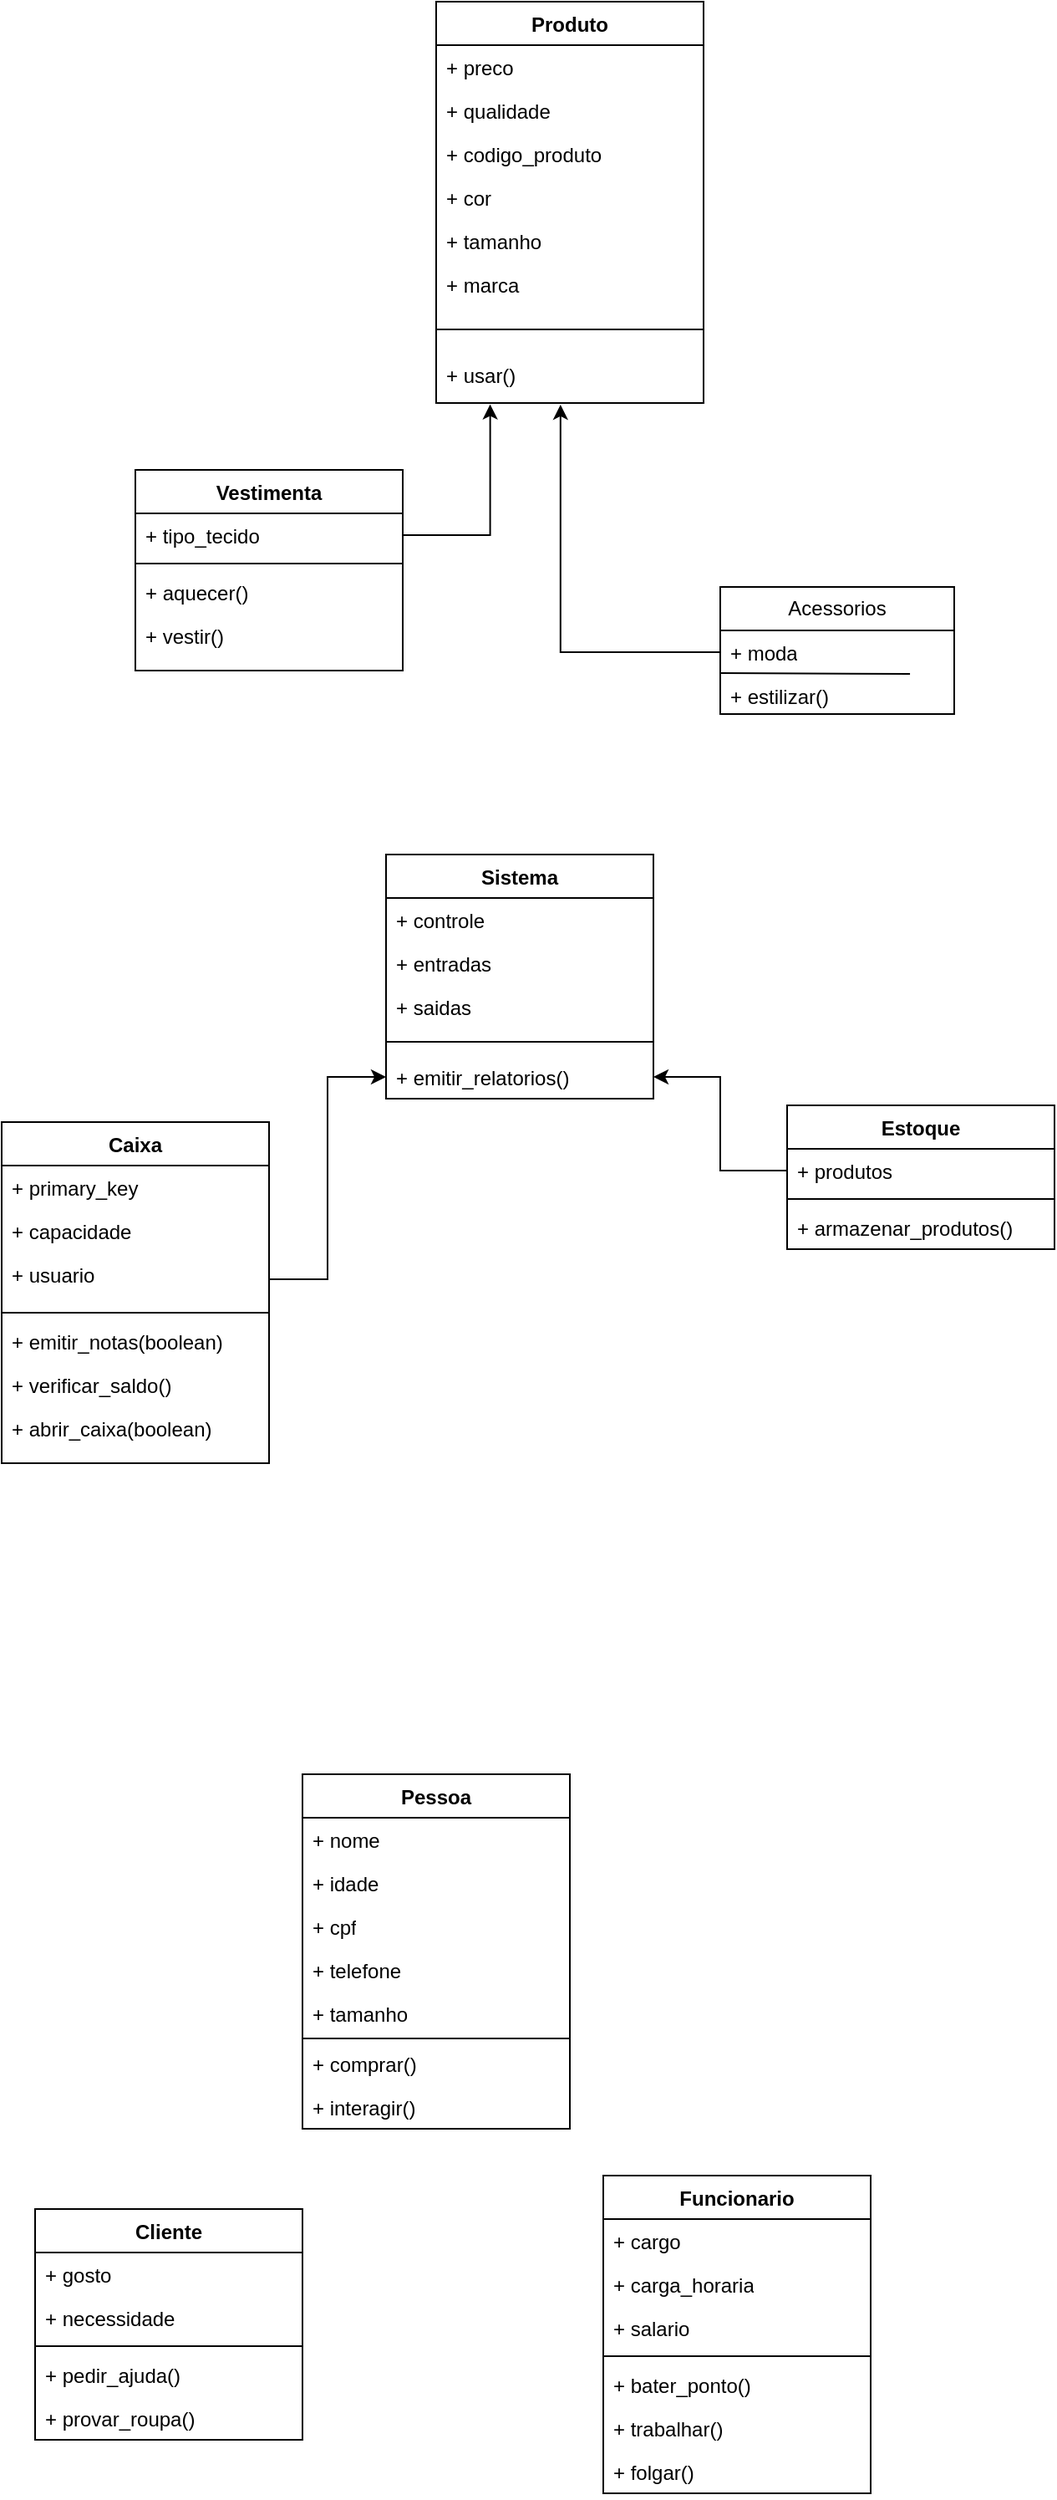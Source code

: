 <mxfile version="21.5.1" type="github">
  <diagram name="Página-1" id="1p_MDSYld_8xgl0MGJyo">
    <mxGraphModel dx="974" dy="1623" grid="1" gridSize="10" guides="1" tooltips="1" connect="1" arrows="1" fold="1" page="1" pageScale="1" pageWidth="827" pageHeight="1169" math="0" shadow="0">
      <root>
        <mxCell id="0" />
        <mxCell id="1" parent="0" />
        <mxCell id="G8MezMfhQYHrkdRyHG9K-11" value="Produto" style="swimlane;fontStyle=1;align=center;verticalAlign=top;childLayout=stackLayout;horizontal=1;startSize=26;horizontalStack=0;resizeParent=1;resizeParentMax=0;resizeLast=0;collapsible=1;marginBottom=0;whiteSpace=wrap;html=1;" vertex="1" parent="1">
          <mxGeometry x="310" y="-630" width="160" height="240" as="geometry" />
        </mxCell>
        <mxCell id="G8MezMfhQYHrkdRyHG9K-12" value="+ preco" style="text;strokeColor=none;fillColor=none;align=left;verticalAlign=top;spacingLeft=4;spacingRight=4;overflow=hidden;rotatable=0;points=[[0,0.5],[1,0.5]];portConstraint=eastwest;whiteSpace=wrap;html=1;" vertex="1" parent="G8MezMfhQYHrkdRyHG9K-11">
          <mxGeometry y="26" width="160" height="26" as="geometry" />
        </mxCell>
        <mxCell id="G8MezMfhQYHrkdRyHG9K-15" value="+ qualidade" style="text;strokeColor=none;fillColor=none;align=left;verticalAlign=top;spacingLeft=4;spacingRight=4;overflow=hidden;rotatable=0;points=[[0,0.5],[1,0.5]];portConstraint=eastwest;whiteSpace=wrap;html=1;" vertex="1" parent="G8MezMfhQYHrkdRyHG9K-11">
          <mxGeometry y="52" width="160" height="26" as="geometry" />
        </mxCell>
        <mxCell id="G8MezMfhQYHrkdRyHG9K-17" value="+ codigo_produto" style="text;strokeColor=none;fillColor=none;align=left;verticalAlign=top;spacingLeft=4;spacingRight=4;overflow=hidden;rotatable=0;points=[[0,0.5],[1,0.5]];portConstraint=eastwest;whiteSpace=wrap;html=1;" vertex="1" parent="G8MezMfhQYHrkdRyHG9K-11">
          <mxGeometry y="78" width="160" height="26" as="geometry" />
        </mxCell>
        <mxCell id="G8MezMfhQYHrkdRyHG9K-16" value="+ cor" style="text;strokeColor=none;fillColor=none;align=left;verticalAlign=top;spacingLeft=4;spacingRight=4;overflow=hidden;rotatable=0;points=[[0,0.5],[1,0.5]];portConstraint=eastwest;whiteSpace=wrap;html=1;" vertex="1" parent="G8MezMfhQYHrkdRyHG9K-11">
          <mxGeometry y="104" width="160" height="26" as="geometry" />
        </mxCell>
        <mxCell id="G8MezMfhQYHrkdRyHG9K-18" value="+ tamanho" style="text;strokeColor=none;fillColor=none;align=left;verticalAlign=top;spacingLeft=4;spacingRight=4;overflow=hidden;rotatable=0;points=[[0,0.5],[1,0.5]];portConstraint=eastwest;whiteSpace=wrap;html=1;" vertex="1" parent="G8MezMfhQYHrkdRyHG9K-11">
          <mxGeometry y="130" width="160" height="26" as="geometry" />
        </mxCell>
        <mxCell id="G8MezMfhQYHrkdRyHG9K-19" value="+ marca" style="text;strokeColor=none;fillColor=none;align=left;verticalAlign=top;spacingLeft=4;spacingRight=4;overflow=hidden;rotatable=0;points=[[0,0.5],[1,0.5]];portConstraint=eastwest;whiteSpace=wrap;html=1;" vertex="1" parent="G8MezMfhQYHrkdRyHG9K-11">
          <mxGeometry y="156" width="160" height="26" as="geometry" />
        </mxCell>
        <mxCell id="G8MezMfhQYHrkdRyHG9K-13" value="" style="line;strokeWidth=1;fillColor=none;align=left;verticalAlign=middle;spacingTop=-1;spacingLeft=3;spacingRight=3;rotatable=0;labelPosition=right;points=[];portConstraint=eastwest;strokeColor=inherit;" vertex="1" parent="G8MezMfhQYHrkdRyHG9K-11">
          <mxGeometry y="182" width="160" height="28" as="geometry" />
        </mxCell>
        <mxCell id="G8MezMfhQYHrkdRyHG9K-14" value="+ usar()" style="text;strokeColor=none;fillColor=none;align=left;verticalAlign=top;spacingLeft=4;spacingRight=4;overflow=hidden;rotatable=0;points=[[0,0.5],[1,0.5]];portConstraint=eastwest;whiteSpace=wrap;html=1;" vertex="1" parent="G8MezMfhQYHrkdRyHG9K-11">
          <mxGeometry y="210" width="160" height="30" as="geometry" />
        </mxCell>
        <mxCell id="G8MezMfhQYHrkdRyHG9K-21" value="Vestimenta" style="swimlane;fontStyle=1;align=center;verticalAlign=top;childLayout=stackLayout;horizontal=1;startSize=26;horizontalStack=0;resizeParent=1;resizeParentMax=0;resizeLast=0;collapsible=1;marginBottom=0;whiteSpace=wrap;html=1;" vertex="1" parent="1">
          <mxGeometry x="130" y="-350" width="160" height="120" as="geometry" />
        </mxCell>
        <mxCell id="G8MezMfhQYHrkdRyHG9K-22" value="+ tipo_tecido" style="text;strokeColor=none;fillColor=none;align=left;verticalAlign=top;spacingLeft=4;spacingRight=4;overflow=hidden;rotatable=0;points=[[0,0.5],[1,0.5]];portConstraint=eastwest;whiteSpace=wrap;html=1;" vertex="1" parent="G8MezMfhQYHrkdRyHG9K-21">
          <mxGeometry y="26" width="160" height="26" as="geometry" />
        </mxCell>
        <mxCell id="G8MezMfhQYHrkdRyHG9K-23" value="" style="line;strokeWidth=1;fillColor=none;align=left;verticalAlign=middle;spacingTop=-1;spacingLeft=3;spacingRight=3;rotatable=0;labelPosition=right;points=[];portConstraint=eastwest;strokeColor=inherit;" vertex="1" parent="G8MezMfhQYHrkdRyHG9K-21">
          <mxGeometry y="52" width="160" height="8" as="geometry" />
        </mxCell>
        <mxCell id="G8MezMfhQYHrkdRyHG9K-25" value="+ aquecer()" style="text;strokeColor=none;fillColor=none;align=left;verticalAlign=top;spacingLeft=4;spacingRight=4;overflow=hidden;rotatable=0;points=[[0,0.5],[1,0.5]];portConstraint=eastwest;whiteSpace=wrap;html=1;" vertex="1" parent="G8MezMfhQYHrkdRyHG9K-21">
          <mxGeometry y="60" width="160" height="26" as="geometry" />
        </mxCell>
        <mxCell id="G8MezMfhQYHrkdRyHG9K-24" value="+ vestir()" style="text;strokeColor=none;fillColor=none;align=left;verticalAlign=top;spacingLeft=4;spacingRight=4;overflow=hidden;rotatable=0;points=[[0,0.5],[1,0.5]];portConstraint=eastwest;whiteSpace=wrap;html=1;" vertex="1" parent="G8MezMfhQYHrkdRyHG9K-21">
          <mxGeometry y="86" width="160" height="34" as="geometry" />
        </mxCell>
        <mxCell id="G8MezMfhQYHrkdRyHG9K-26" value="Acessorios" style="swimlane;fontStyle=0;childLayout=stackLayout;horizontal=1;startSize=26;fillColor=none;horizontalStack=0;resizeParent=1;resizeParentMax=0;resizeLast=0;collapsible=1;marginBottom=0;whiteSpace=wrap;html=1;" vertex="1" parent="1">
          <mxGeometry x="480" y="-280" width="140" height="76" as="geometry" />
        </mxCell>
        <mxCell id="G8MezMfhQYHrkdRyHG9K-27" value="+ moda" style="text;strokeColor=none;fillColor=none;align=left;verticalAlign=top;spacingLeft=4;spacingRight=4;overflow=hidden;rotatable=0;points=[[0,0.5],[1,0.5]];portConstraint=eastwest;whiteSpace=wrap;html=1;" vertex="1" parent="G8MezMfhQYHrkdRyHG9K-26">
          <mxGeometry y="26" width="140" height="26" as="geometry" />
        </mxCell>
        <mxCell id="G8MezMfhQYHrkdRyHG9K-34" value="" style="endArrow=none;html=1;rounded=0;entryX=0.811;entryY=1;entryDx=0;entryDy=0;entryPerimeter=0;" edge="1" parent="G8MezMfhQYHrkdRyHG9K-26" target="G8MezMfhQYHrkdRyHG9K-27">
          <mxGeometry width="50" height="50" relative="1" as="geometry">
            <mxPoint y="51.5" as="sourcePoint" />
            <mxPoint x="100" y="51.5" as="targetPoint" />
          </mxGeometry>
        </mxCell>
        <mxCell id="G8MezMfhQYHrkdRyHG9K-28" value="+ estilizar()" style="text;strokeColor=none;fillColor=none;align=left;verticalAlign=top;spacingLeft=4;spacingRight=4;overflow=hidden;rotatable=0;points=[[0,0.5],[1,0.5]];portConstraint=eastwest;whiteSpace=wrap;html=1;" vertex="1" parent="G8MezMfhQYHrkdRyHG9K-26">
          <mxGeometry y="52" width="140" height="24" as="geometry" />
        </mxCell>
        <mxCell id="G8MezMfhQYHrkdRyHG9K-49" style="edgeStyle=orthogonalEdgeStyle;rounded=0;orthogonalLoop=1;jettySize=auto;html=1;exitX=1;exitY=0.5;exitDx=0;exitDy=0;entryX=0.202;entryY=1.027;entryDx=0;entryDy=0;entryPerimeter=0;" edge="1" parent="1" source="G8MezMfhQYHrkdRyHG9K-22" target="G8MezMfhQYHrkdRyHG9K-14">
          <mxGeometry relative="1" as="geometry">
            <mxPoint x="420" y="80" as="targetPoint" />
          </mxGeometry>
        </mxCell>
        <mxCell id="G8MezMfhQYHrkdRyHG9K-54" value="Sistema" style="swimlane;fontStyle=1;align=center;verticalAlign=top;childLayout=stackLayout;horizontal=1;startSize=26;horizontalStack=0;resizeParent=1;resizeParentMax=0;resizeLast=0;collapsible=1;marginBottom=0;whiteSpace=wrap;html=1;" vertex="1" parent="1">
          <mxGeometry x="280" y="-120" width="160" height="146" as="geometry" />
        </mxCell>
        <mxCell id="G8MezMfhQYHrkdRyHG9K-55" value="+ controle" style="text;strokeColor=none;fillColor=none;align=left;verticalAlign=top;spacingLeft=4;spacingRight=4;overflow=hidden;rotatable=0;points=[[0,0.5],[1,0.5]];portConstraint=eastwest;whiteSpace=wrap;html=1;" vertex="1" parent="G8MezMfhQYHrkdRyHG9K-54">
          <mxGeometry y="26" width="160" height="26" as="geometry" />
        </mxCell>
        <mxCell id="G8MezMfhQYHrkdRyHG9K-58" value="+ entradas" style="text;strokeColor=none;fillColor=none;align=left;verticalAlign=top;spacingLeft=4;spacingRight=4;overflow=hidden;rotatable=0;points=[[0,0.5],[1,0.5]];portConstraint=eastwest;whiteSpace=wrap;html=1;" vertex="1" parent="G8MezMfhQYHrkdRyHG9K-54">
          <mxGeometry y="52" width="160" height="26" as="geometry" />
        </mxCell>
        <mxCell id="G8MezMfhQYHrkdRyHG9K-59" value="+ saidas" style="text;strokeColor=none;fillColor=none;align=left;verticalAlign=top;spacingLeft=4;spacingRight=4;overflow=hidden;rotatable=0;points=[[0,0.5],[1,0.5]];portConstraint=eastwest;whiteSpace=wrap;html=1;" vertex="1" parent="G8MezMfhQYHrkdRyHG9K-54">
          <mxGeometry y="78" width="160" height="26" as="geometry" />
        </mxCell>
        <mxCell id="G8MezMfhQYHrkdRyHG9K-56" value="" style="line;strokeWidth=1;fillColor=none;align=left;verticalAlign=middle;spacingTop=-1;spacingLeft=3;spacingRight=3;rotatable=0;labelPosition=right;points=[];portConstraint=eastwest;strokeColor=inherit;" vertex="1" parent="G8MezMfhQYHrkdRyHG9K-54">
          <mxGeometry y="104" width="160" height="16" as="geometry" />
        </mxCell>
        <mxCell id="G8MezMfhQYHrkdRyHG9K-63" value="+ emitir_relatorios()" style="text;strokeColor=none;fillColor=none;align=left;verticalAlign=top;spacingLeft=4;spacingRight=4;overflow=hidden;rotatable=0;points=[[0,0.5],[1,0.5]];portConstraint=eastwest;whiteSpace=wrap;html=1;" vertex="1" parent="G8MezMfhQYHrkdRyHG9K-54">
          <mxGeometry y="120" width="160" height="26" as="geometry" />
        </mxCell>
        <mxCell id="G8MezMfhQYHrkdRyHG9K-64" value="Caixa" style="swimlane;fontStyle=1;align=center;verticalAlign=top;childLayout=stackLayout;horizontal=1;startSize=26;horizontalStack=0;resizeParent=1;resizeParentMax=0;resizeLast=0;collapsible=1;marginBottom=0;whiteSpace=wrap;html=1;" vertex="1" parent="1">
          <mxGeometry x="50" y="40" width="160" height="204" as="geometry" />
        </mxCell>
        <mxCell id="G8MezMfhQYHrkdRyHG9K-68" value="+ primary_key" style="text;strokeColor=none;fillColor=none;align=left;verticalAlign=top;spacingLeft=4;spacingRight=4;overflow=hidden;rotatable=0;points=[[0,0.5],[1,0.5]];portConstraint=eastwest;whiteSpace=wrap;html=1;" vertex="1" parent="G8MezMfhQYHrkdRyHG9K-64">
          <mxGeometry y="26" width="160" height="26" as="geometry" />
        </mxCell>
        <mxCell id="G8MezMfhQYHrkdRyHG9K-69" value="+ capacidade" style="text;strokeColor=none;fillColor=none;align=left;verticalAlign=top;spacingLeft=4;spacingRight=4;overflow=hidden;rotatable=0;points=[[0,0.5],[1,0.5]];portConstraint=eastwest;whiteSpace=wrap;html=1;" vertex="1" parent="G8MezMfhQYHrkdRyHG9K-64">
          <mxGeometry y="52" width="160" height="26" as="geometry" />
        </mxCell>
        <mxCell id="G8MezMfhQYHrkdRyHG9K-65" value="+ usuario" style="text;strokeColor=none;fillColor=none;align=left;verticalAlign=top;spacingLeft=4;spacingRight=4;overflow=hidden;rotatable=0;points=[[0,0.5],[1,0.5]];portConstraint=eastwest;whiteSpace=wrap;html=1;" vertex="1" parent="G8MezMfhQYHrkdRyHG9K-64">
          <mxGeometry y="78" width="160" height="32" as="geometry" />
        </mxCell>
        <mxCell id="G8MezMfhQYHrkdRyHG9K-66" value="" style="line;strokeWidth=1;fillColor=none;align=left;verticalAlign=middle;spacingTop=-1;spacingLeft=3;spacingRight=3;rotatable=0;labelPosition=right;points=[];portConstraint=eastwest;strokeColor=inherit;" vertex="1" parent="G8MezMfhQYHrkdRyHG9K-64">
          <mxGeometry y="110" width="160" height="8" as="geometry" />
        </mxCell>
        <mxCell id="G8MezMfhQYHrkdRyHG9K-70" value="+ emitir_notas(boolean)" style="text;strokeColor=none;fillColor=none;align=left;verticalAlign=top;spacingLeft=4;spacingRight=4;overflow=hidden;rotatable=0;points=[[0,0.5],[1,0.5]];portConstraint=eastwest;whiteSpace=wrap;html=1;" vertex="1" parent="G8MezMfhQYHrkdRyHG9K-64">
          <mxGeometry y="118" width="160" height="26" as="geometry" />
        </mxCell>
        <mxCell id="G8MezMfhQYHrkdRyHG9K-71" value="+ verificar_saldo()" style="text;strokeColor=none;fillColor=none;align=left;verticalAlign=top;spacingLeft=4;spacingRight=4;overflow=hidden;rotatable=0;points=[[0,0.5],[1,0.5]];portConstraint=eastwest;whiteSpace=wrap;html=1;" vertex="1" parent="G8MezMfhQYHrkdRyHG9K-64">
          <mxGeometry y="144" width="160" height="26" as="geometry" />
        </mxCell>
        <mxCell id="G8MezMfhQYHrkdRyHG9K-67" value="+ abrir_caixa(boolean)" style="text;strokeColor=none;fillColor=none;align=left;verticalAlign=top;spacingLeft=4;spacingRight=4;overflow=hidden;rotatable=0;points=[[0,0.5],[1,0.5]];portConstraint=eastwest;whiteSpace=wrap;html=1;" vertex="1" parent="G8MezMfhQYHrkdRyHG9K-64">
          <mxGeometry y="170" width="160" height="34" as="geometry" />
        </mxCell>
        <mxCell id="G8MezMfhQYHrkdRyHG9K-72" value="Estoque" style="swimlane;fontStyle=1;align=center;verticalAlign=top;childLayout=stackLayout;horizontal=1;startSize=26;horizontalStack=0;resizeParent=1;resizeParentMax=0;resizeLast=0;collapsible=1;marginBottom=0;whiteSpace=wrap;html=1;" vertex="1" parent="1">
          <mxGeometry x="520" y="30" width="160" height="86" as="geometry" />
        </mxCell>
        <mxCell id="G8MezMfhQYHrkdRyHG9K-73" value="+ produtos" style="text;strokeColor=none;fillColor=none;align=left;verticalAlign=top;spacingLeft=4;spacingRight=4;overflow=hidden;rotatable=0;points=[[0,0.5],[1,0.5]];portConstraint=eastwest;whiteSpace=wrap;html=1;" vertex="1" parent="G8MezMfhQYHrkdRyHG9K-72">
          <mxGeometry y="26" width="160" height="26" as="geometry" />
        </mxCell>
        <mxCell id="G8MezMfhQYHrkdRyHG9K-74" value="" style="line;strokeWidth=1;fillColor=none;align=left;verticalAlign=middle;spacingTop=-1;spacingLeft=3;spacingRight=3;rotatable=0;labelPosition=right;points=[];portConstraint=eastwest;strokeColor=inherit;" vertex="1" parent="G8MezMfhQYHrkdRyHG9K-72">
          <mxGeometry y="52" width="160" height="8" as="geometry" />
        </mxCell>
        <mxCell id="G8MezMfhQYHrkdRyHG9K-75" value="+ armazenar_produtos()" style="text;strokeColor=none;fillColor=none;align=left;verticalAlign=top;spacingLeft=4;spacingRight=4;overflow=hidden;rotatable=0;points=[[0,0.5],[1,0.5]];portConstraint=eastwest;whiteSpace=wrap;html=1;" vertex="1" parent="G8MezMfhQYHrkdRyHG9K-72">
          <mxGeometry y="60" width="160" height="26" as="geometry" />
        </mxCell>
        <mxCell id="G8MezMfhQYHrkdRyHG9K-79" style="edgeStyle=orthogonalEdgeStyle;rounded=0;orthogonalLoop=1;jettySize=auto;html=1;entryX=0.465;entryY=1.033;entryDx=0;entryDy=0;entryPerimeter=0;" edge="1" parent="1" source="G8MezMfhQYHrkdRyHG9K-27" target="G8MezMfhQYHrkdRyHG9K-14">
          <mxGeometry relative="1" as="geometry" />
        </mxCell>
        <mxCell id="G8MezMfhQYHrkdRyHG9K-81" style="edgeStyle=orthogonalEdgeStyle;rounded=0;orthogonalLoop=1;jettySize=auto;html=1;" edge="1" parent="1" source="G8MezMfhQYHrkdRyHG9K-65" target="G8MezMfhQYHrkdRyHG9K-63">
          <mxGeometry relative="1" as="geometry" />
        </mxCell>
        <mxCell id="G8MezMfhQYHrkdRyHG9K-82" style="edgeStyle=orthogonalEdgeStyle;rounded=0;orthogonalLoop=1;jettySize=auto;html=1;exitX=0;exitY=0.5;exitDx=0;exitDy=0;" edge="1" parent="1" source="G8MezMfhQYHrkdRyHG9K-73" target="G8MezMfhQYHrkdRyHG9K-63">
          <mxGeometry relative="1" as="geometry" />
        </mxCell>
        <mxCell id="G8MezMfhQYHrkdRyHG9K-83" value="Pessoa" style="swimlane;fontStyle=1;align=center;verticalAlign=top;childLayout=stackLayout;horizontal=1;startSize=26;horizontalStack=0;resizeParent=1;resizeParentMax=0;resizeLast=0;collapsible=1;marginBottom=0;whiteSpace=wrap;html=1;" vertex="1" parent="1">
          <mxGeometry x="230" y="430" width="160" height="212" as="geometry" />
        </mxCell>
        <mxCell id="G8MezMfhQYHrkdRyHG9K-84" value="+ nome&amp;nbsp;" style="text;strokeColor=none;fillColor=none;align=left;verticalAlign=top;spacingLeft=4;spacingRight=4;overflow=hidden;rotatable=0;points=[[0,0.5],[1,0.5]];portConstraint=eastwest;whiteSpace=wrap;html=1;" vertex="1" parent="G8MezMfhQYHrkdRyHG9K-83">
          <mxGeometry y="26" width="160" height="26" as="geometry" />
        </mxCell>
        <mxCell id="G8MezMfhQYHrkdRyHG9K-88" value="+ idade" style="text;strokeColor=none;fillColor=none;align=left;verticalAlign=top;spacingLeft=4;spacingRight=4;overflow=hidden;rotatable=0;points=[[0,0.5],[1,0.5]];portConstraint=eastwest;whiteSpace=wrap;html=1;" vertex="1" parent="G8MezMfhQYHrkdRyHG9K-83">
          <mxGeometry y="52" width="160" height="26" as="geometry" />
        </mxCell>
        <mxCell id="G8MezMfhQYHrkdRyHG9K-89" value="+ cpf" style="text;strokeColor=none;fillColor=none;align=left;verticalAlign=top;spacingLeft=4;spacingRight=4;overflow=hidden;rotatable=0;points=[[0,0.5],[1,0.5]];portConstraint=eastwest;whiteSpace=wrap;html=1;" vertex="1" parent="G8MezMfhQYHrkdRyHG9K-83">
          <mxGeometry y="78" width="160" height="26" as="geometry" />
        </mxCell>
        <mxCell id="G8MezMfhQYHrkdRyHG9K-90" value="+ telefone" style="text;strokeColor=none;fillColor=none;align=left;verticalAlign=top;spacingLeft=4;spacingRight=4;overflow=hidden;rotatable=0;points=[[0,0.5],[1,0.5]];portConstraint=eastwest;whiteSpace=wrap;html=1;" vertex="1" parent="G8MezMfhQYHrkdRyHG9K-83">
          <mxGeometry y="104" width="160" height="26" as="geometry" />
        </mxCell>
        <mxCell id="G8MezMfhQYHrkdRyHG9K-91" value="+ tamanho" style="text;strokeColor=none;fillColor=none;align=left;verticalAlign=top;spacingLeft=4;spacingRight=4;overflow=hidden;rotatable=0;points=[[0,0.5],[1,0.5]];portConstraint=eastwest;whiteSpace=wrap;html=1;" vertex="1" parent="G8MezMfhQYHrkdRyHG9K-83">
          <mxGeometry y="130" width="160" height="26" as="geometry" />
        </mxCell>
        <mxCell id="G8MezMfhQYHrkdRyHG9K-85" value="" style="line;strokeWidth=1;fillColor=none;align=left;verticalAlign=middle;spacingTop=-1;spacingLeft=3;spacingRight=3;rotatable=0;labelPosition=right;points=[];portConstraint=eastwest;strokeColor=inherit;" vertex="1" parent="G8MezMfhQYHrkdRyHG9K-83">
          <mxGeometry y="156" width="160" height="4" as="geometry" />
        </mxCell>
        <mxCell id="G8MezMfhQYHrkdRyHG9K-94" value="+ comprar()" style="text;strokeColor=none;fillColor=none;align=left;verticalAlign=top;spacingLeft=4;spacingRight=4;overflow=hidden;rotatable=0;points=[[0,0.5],[1,0.5]];portConstraint=eastwest;whiteSpace=wrap;html=1;" vertex="1" parent="G8MezMfhQYHrkdRyHG9K-83">
          <mxGeometry y="160" width="160" height="26" as="geometry" />
        </mxCell>
        <mxCell id="G8MezMfhQYHrkdRyHG9K-93" value="+ interagir()" style="text;strokeColor=none;fillColor=none;align=left;verticalAlign=top;spacingLeft=4;spacingRight=4;overflow=hidden;rotatable=0;points=[[0,0.5],[1,0.5]];portConstraint=eastwest;whiteSpace=wrap;html=1;" vertex="1" parent="G8MezMfhQYHrkdRyHG9K-83">
          <mxGeometry y="186" width="160" height="26" as="geometry" />
        </mxCell>
        <mxCell id="G8MezMfhQYHrkdRyHG9K-95" value="Cliente" style="swimlane;fontStyle=1;align=center;verticalAlign=top;childLayout=stackLayout;horizontal=1;startSize=26;horizontalStack=0;resizeParent=1;resizeParentMax=0;resizeLast=0;collapsible=1;marginBottom=0;whiteSpace=wrap;html=1;" vertex="1" parent="1">
          <mxGeometry x="70" y="690" width="160" height="138" as="geometry" />
        </mxCell>
        <mxCell id="G8MezMfhQYHrkdRyHG9K-96" value="+ gosto" style="text;strokeColor=none;fillColor=none;align=left;verticalAlign=top;spacingLeft=4;spacingRight=4;overflow=hidden;rotatable=0;points=[[0,0.5],[1,0.5]];portConstraint=eastwest;whiteSpace=wrap;html=1;" vertex="1" parent="G8MezMfhQYHrkdRyHG9K-95">
          <mxGeometry y="26" width="160" height="26" as="geometry" />
        </mxCell>
        <mxCell id="G8MezMfhQYHrkdRyHG9K-99" value="+ necessidade" style="text;strokeColor=none;fillColor=none;align=left;verticalAlign=top;spacingLeft=4;spacingRight=4;overflow=hidden;rotatable=0;points=[[0,0.5],[1,0.5]];portConstraint=eastwest;whiteSpace=wrap;html=1;" vertex="1" parent="G8MezMfhQYHrkdRyHG9K-95">
          <mxGeometry y="52" width="160" height="26" as="geometry" />
        </mxCell>
        <mxCell id="G8MezMfhQYHrkdRyHG9K-97" value="" style="line;strokeWidth=1;fillColor=none;align=left;verticalAlign=middle;spacingTop=-1;spacingLeft=3;spacingRight=3;rotatable=0;labelPosition=right;points=[];portConstraint=eastwest;strokeColor=inherit;" vertex="1" parent="G8MezMfhQYHrkdRyHG9K-95">
          <mxGeometry y="78" width="160" height="8" as="geometry" />
        </mxCell>
        <mxCell id="G8MezMfhQYHrkdRyHG9K-98" value="+ pedir_ajuda()" style="text;strokeColor=none;fillColor=none;align=left;verticalAlign=top;spacingLeft=4;spacingRight=4;overflow=hidden;rotatable=0;points=[[0,0.5],[1,0.5]];portConstraint=eastwest;whiteSpace=wrap;html=1;" vertex="1" parent="G8MezMfhQYHrkdRyHG9K-95">
          <mxGeometry y="86" width="160" height="26" as="geometry" />
        </mxCell>
        <mxCell id="G8MezMfhQYHrkdRyHG9K-100" value="+ provar_roupa()" style="text;strokeColor=none;fillColor=none;align=left;verticalAlign=top;spacingLeft=4;spacingRight=4;overflow=hidden;rotatable=0;points=[[0,0.5],[1,0.5]];portConstraint=eastwest;whiteSpace=wrap;html=1;" vertex="1" parent="G8MezMfhQYHrkdRyHG9K-95">
          <mxGeometry y="112" width="160" height="26" as="geometry" />
        </mxCell>
        <mxCell id="G8MezMfhQYHrkdRyHG9K-101" value="Funcionario" style="swimlane;fontStyle=1;align=center;verticalAlign=top;childLayout=stackLayout;horizontal=1;startSize=26;horizontalStack=0;resizeParent=1;resizeParentMax=0;resizeLast=0;collapsible=1;marginBottom=0;whiteSpace=wrap;html=1;" vertex="1" parent="1">
          <mxGeometry x="410" y="670" width="160" height="190" as="geometry" />
        </mxCell>
        <mxCell id="G8MezMfhQYHrkdRyHG9K-106" value="+ cargo" style="text;strokeColor=none;fillColor=none;align=left;verticalAlign=top;spacingLeft=4;spacingRight=4;overflow=hidden;rotatable=0;points=[[0,0.5],[1,0.5]];portConstraint=eastwest;whiteSpace=wrap;html=1;" vertex="1" parent="G8MezMfhQYHrkdRyHG9K-101">
          <mxGeometry y="26" width="160" height="26" as="geometry" />
        </mxCell>
        <mxCell id="G8MezMfhQYHrkdRyHG9K-105" value="+ carga_horaria" style="text;strokeColor=none;fillColor=none;align=left;verticalAlign=top;spacingLeft=4;spacingRight=4;overflow=hidden;rotatable=0;points=[[0,0.5],[1,0.5]];portConstraint=eastwest;whiteSpace=wrap;html=1;" vertex="1" parent="G8MezMfhQYHrkdRyHG9K-101">
          <mxGeometry y="52" width="160" height="26" as="geometry" />
        </mxCell>
        <mxCell id="G8MezMfhQYHrkdRyHG9K-102" value="+ salario" style="text;strokeColor=none;fillColor=none;align=left;verticalAlign=top;spacingLeft=4;spacingRight=4;overflow=hidden;rotatable=0;points=[[0,0.5],[1,0.5]];portConstraint=eastwest;whiteSpace=wrap;html=1;" vertex="1" parent="G8MezMfhQYHrkdRyHG9K-101">
          <mxGeometry y="78" width="160" height="26" as="geometry" />
        </mxCell>
        <mxCell id="G8MezMfhQYHrkdRyHG9K-103" value="" style="line;strokeWidth=1;fillColor=none;align=left;verticalAlign=middle;spacingTop=-1;spacingLeft=3;spacingRight=3;rotatable=0;labelPosition=right;points=[];portConstraint=eastwest;strokeColor=inherit;" vertex="1" parent="G8MezMfhQYHrkdRyHG9K-101">
          <mxGeometry y="104" width="160" height="8" as="geometry" />
        </mxCell>
        <mxCell id="G8MezMfhQYHrkdRyHG9K-104" value="+ bater_ponto()" style="text;strokeColor=none;fillColor=none;align=left;verticalAlign=top;spacingLeft=4;spacingRight=4;overflow=hidden;rotatable=0;points=[[0,0.5],[1,0.5]];portConstraint=eastwest;whiteSpace=wrap;html=1;" vertex="1" parent="G8MezMfhQYHrkdRyHG9K-101">
          <mxGeometry y="112" width="160" height="26" as="geometry" />
        </mxCell>
        <mxCell id="G8MezMfhQYHrkdRyHG9K-112" value="+ trabalhar()" style="text;strokeColor=none;fillColor=none;align=left;verticalAlign=top;spacingLeft=4;spacingRight=4;overflow=hidden;rotatable=0;points=[[0,0.5],[1,0.5]];portConstraint=eastwest;whiteSpace=wrap;html=1;" vertex="1" parent="G8MezMfhQYHrkdRyHG9K-101">
          <mxGeometry y="138" width="160" height="26" as="geometry" />
        </mxCell>
        <mxCell id="G8MezMfhQYHrkdRyHG9K-107" value="+ folgar()" style="text;strokeColor=none;fillColor=none;align=left;verticalAlign=top;spacingLeft=4;spacingRight=4;overflow=hidden;rotatable=0;points=[[0,0.5],[1,0.5]];portConstraint=eastwest;whiteSpace=wrap;html=1;" vertex="1" parent="G8MezMfhQYHrkdRyHG9K-101">
          <mxGeometry y="164" width="160" height="26" as="geometry" />
        </mxCell>
      </root>
    </mxGraphModel>
  </diagram>
</mxfile>
